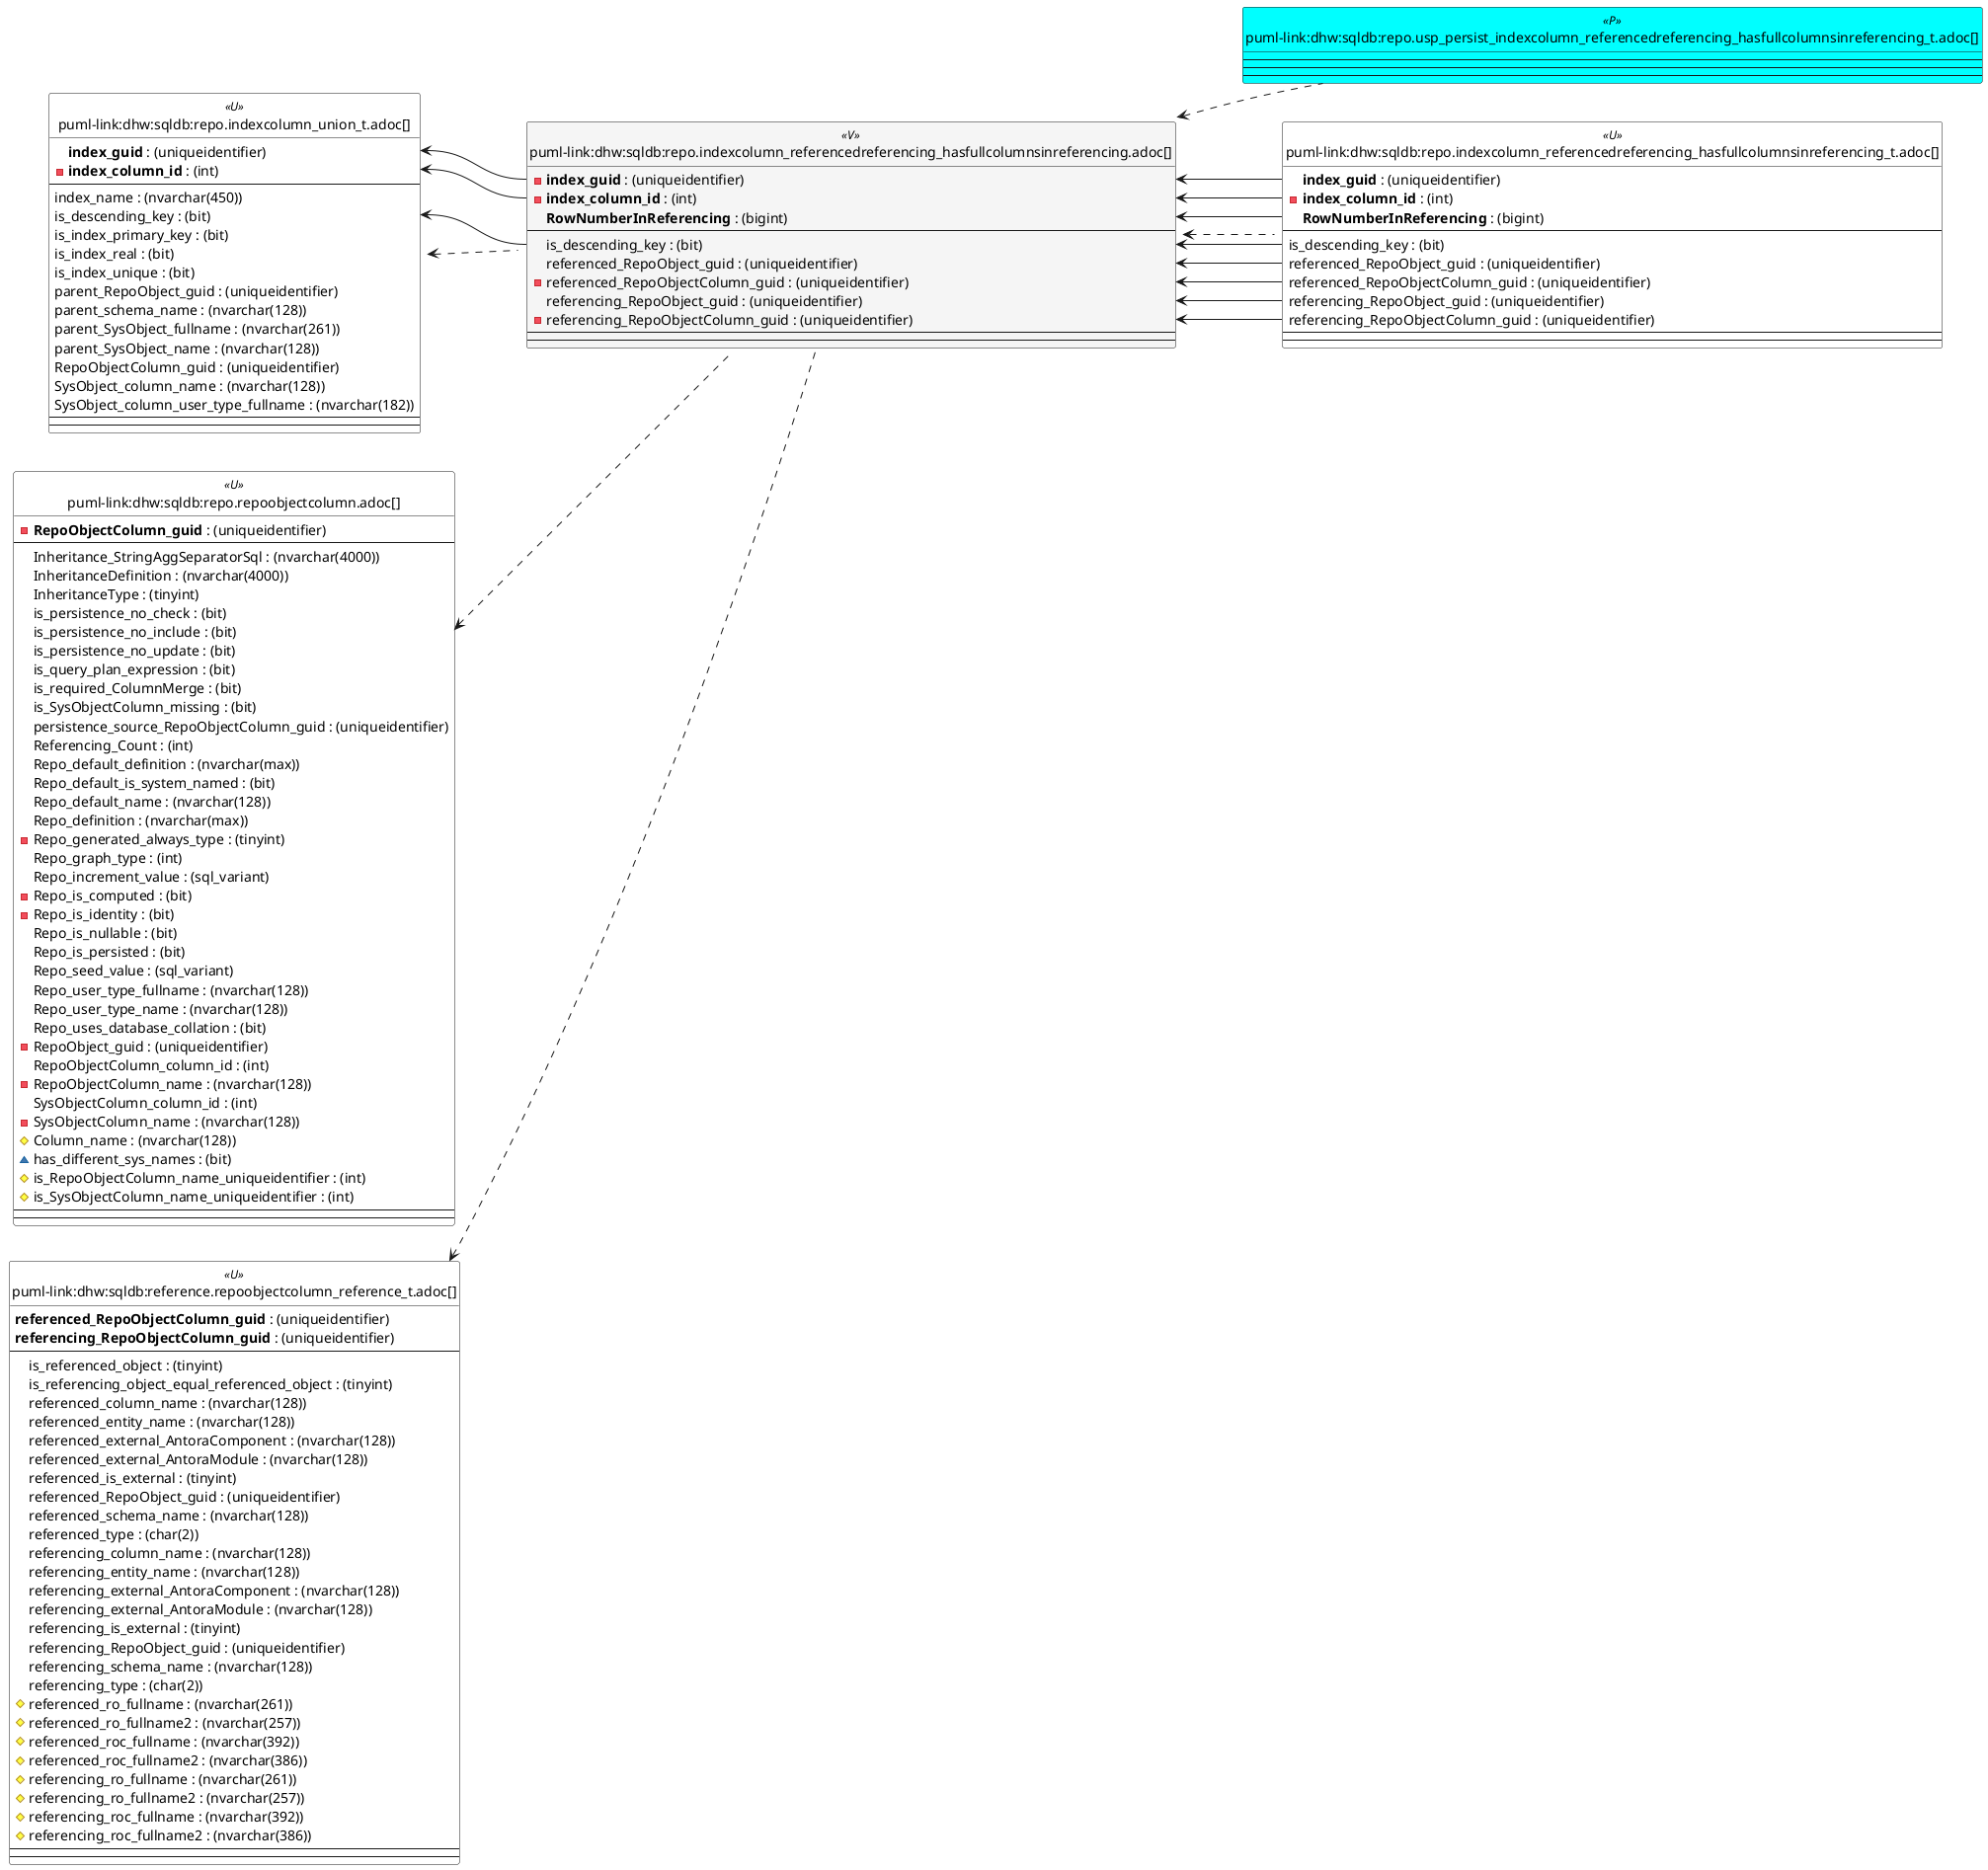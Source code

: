 @startuml
left to right direction
'top to bottom direction
hide circle
'avoide "." issues:
set namespaceSeparator none


skinparam class {
  BackgroundColor White
  BackgroundColor<<FN>> Yellow
  BackgroundColor<<FS>> Yellow
  BackgroundColor<<FT>> LightGray
  BackgroundColor<<IF>> Yellow
  BackgroundColor<<IS>> Yellow
  BackgroundColor<<P>> Aqua
  BackgroundColor<<PC>> Aqua
  BackgroundColor<<SN>> Yellow
  BackgroundColor<<SO>> SlateBlue
  BackgroundColor<<TF>> LightGray
  BackgroundColor<<TR>> Tomato
  BackgroundColor<<U>> White
  BackgroundColor<<V>> WhiteSmoke
  BackgroundColor<<X>> Aqua
  BackgroundColor<<external>> AliceBlue
}


entity "puml-link:dhw:sqldb:reference.repoobjectcolumn_reference_t.adoc[]" as reference.RepoObjectColumn_reference_T << U >> {
  **referenced_RepoObjectColumn_guid** : (uniqueidentifier)
  **referencing_RepoObjectColumn_guid** : (uniqueidentifier)
  --
  is_referenced_object : (tinyint)
  is_referencing_object_equal_referenced_object : (tinyint)
  referenced_column_name : (nvarchar(128))
  referenced_entity_name : (nvarchar(128))
  referenced_external_AntoraComponent : (nvarchar(128))
  referenced_external_AntoraModule : (nvarchar(128))
  referenced_is_external : (tinyint)
  referenced_RepoObject_guid : (uniqueidentifier)
  referenced_schema_name : (nvarchar(128))
  referenced_type : (char(2))
  referencing_column_name : (nvarchar(128))
  referencing_entity_name : (nvarchar(128))
  referencing_external_AntoraComponent : (nvarchar(128))
  referencing_external_AntoraModule : (nvarchar(128))
  referencing_is_external : (tinyint)
  referencing_RepoObject_guid : (uniqueidentifier)
  referencing_schema_name : (nvarchar(128))
  referencing_type : (char(2))
  # referenced_ro_fullname : (nvarchar(261))
  # referenced_ro_fullname2 : (nvarchar(257))
  # referenced_roc_fullname : (nvarchar(392))
  # referenced_roc_fullname2 : (nvarchar(386))
  # referencing_ro_fullname : (nvarchar(261))
  # referencing_ro_fullname2 : (nvarchar(257))
  # referencing_roc_fullname : (nvarchar(392))
  # referencing_roc_fullname2 : (nvarchar(386))
  --
  --
}

entity "puml-link:dhw:sqldb:repo.indexcolumn_referencedreferencing_hasfullcolumnsinreferencing.adoc[]" as repo.IndexColumn_ReferencedReferencing_HasFullColumnsInReferencing << V >> {
  - **index_guid** : (uniqueidentifier)
  - **index_column_id** : (int)
  **RowNumberInReferencing** : (bigint)
  --
  is_descending_key : (bit)
  referenced_RepoObject_guid : (uniqueidentifier)
  - referenced_RepoObjectColumn_guid : (uniqueidentifier)
  referencing_RepoObject_guid : (uniqueidentifier)
  - referencing_RepoObjectColumn_guid : (uniqueidentifier)
  --
  --
}

entity "puml-link:dhw:sqldb:repo.indexcolumn_referencedreferencing_hasfullcolumnsinreferencing_t.adoc[]" as repo.IndexColumn_ReferencedReferencing_HasFullColumnsInReferencing_T << U >> {
  **index_guid** : (uniqueidentifier)
  - **index_column_id** : (int)
  **RowNumberInReferencing** : (bigint)
  --
  is_descending_key : (bit)
  referenced_RepoObject_guid : (uniqueidentifier)
  referenced_RepoObjectColumn_guid : (uniqueidentifier)
  referencing_RepoObject_guid : (uniqueidentifier)
  referencing_RepoObjectColumn_guid : (uniqueidentifier)
  --
  --
}

entity "puml-link:dhw:sqldb:repo.indexcolumn_union_t.adoc[]" as repo.IndexColumn_union_T << U >> {
  **index_guid** : (uniqueidentifier)
  - **index_column_id** : (int)
  --
  index_name : (nvarchar(450))
  is_descending_key : (bit)
  is_index_primary_key : (bit)
  is_index_real : (bit)
  is_index_unique : (bit)
  parent_RepoObject_guid : (uniqueidentifier)
  parent_schema_name : (nvarchar(128))
  parent_SysObject_fullname : (nvarchar(261))
  parent_SysObject_name : (nvarchar(128))
  RepoObjectColumn_guid : (uniqueidentifier)
  SysObject_column_name : (nvarchar(128))
  SysObject_column_user_type_fullname : (nvarchar(182))
  --
  --
}

entity "puml-link:dhw:sqldb:repo.repoobjectcolumn.adoc[]" as repo.RepoObjectColumn << U >> {
  - **RepoObjectColumn_guid** : (uniqueidentifier)
  --
  Inheritance_StringAggSeparatorSql : (nvarchar(4000))
  InheritanceDefinition : (nvarchar(4000))
  InheritanceType : (tinyint)
  is_persistence_no_check : (bit)
  is_persistence_no_include : (bit)
  is_persistence_no_update : (bit)
  is_query_plan_expression : (bit)
  is_required_ColumnMerge : (bit)
  is_SysObjectColumn_missing : (bit)
  persistence_source_RepoObjectColumn_guid : (uniqueidentifier)
  Referencing_Count : (int)
  Repo_default_definition : (nvarchar(max))
  Repo_default_is_system_named : (bit)
  Repo_default_name : (nvarchar(128))
  Repo_definition : (nvarchar(max))
  - Repo_generated_always_type : (tinyint)
  Repo_graph_type : (int)
  Repo_increment_value : (sql_variant)
  - Repo_is_computed : (bit)
  - Repo_is_identity : (bit)
  Repo_is_nullable : (bit)
  Repo_is_persisted : (bit)
  Repo_seed_value : (sql_variant)
  Repo_user_type_fullname : (nvarchar(128))
  Repo_user_type_name : (nvarchar(128))
  Repo_uses_database_collation : (bit)
  - RepoObject_guid : (uniqueidentifier)
  RepoObjectColumn_column_id : (int)
  - RepoObjectColumn_name : (nvarchar(128))
  SysObjectColumn_column_id : (int)
  - SysObjectColumn_name : (nvarchar(128))
  # Column_name : (nvarchar(128))
  ~ has_different_sys_names : (bit)
  # is_RepoObjectColumn_name_uniqueidentifier : (int)
  # is_SysObjectColumn_name_uniqueidentifier : (int)
  --
  --
}

entity "puml-link:dhw:sqldb:repo.usp_persist_indexcolumn_referencedreferencing_hasfullcolumnsinreferencing_t.adoc[]" as repo.usp_PERSIST_IndexColumn_ReferencedReferencing_HasFullColumnsInReferencing_T << P >> {
  --
  --
  --
}

reference.RepoObjectColumn_reference_T <.. repo.IndexColumn_ReferencedReferencing_HasFullColumnsInReferencing
repo.IndexColumn_ReferencedReferencing_HasFullColumnsInReferencing <.. repo.IndexColumn_ReferencedReferencing_HasFullColumnsInReferencing_T
repo.IndexColumn_ReferencedReferencing_HasFullColumnsInReferencing <.. repo.usp_PERSIST_IndexColumn_ReferencedReferencing_HasFullColumnsInReferencing_T
repo.IndexColumn_union_T <.. repo.IndexColumn_ReferencedReferencing_HasFullColumnsInReferencing
repo.RepoObjectColumn <.. repo.IndexColumn_ReferencedReferencing_HasFullColumnsInReferencing
"repo.IndexColumn_ReferencedReferencing_HasFullColumnsInReferencing::index_column_id" <-- "repo.IndexColumn_ReferencedReferencing_HasFullColumnsInReferencing_T::index_column_id"
"repo.IndexColumn_ReferencedReferencing_HasFullColumnsInReferencing::index_guid" <-- "repo.IndexColumn_ReferencedReferencing_HasFullColumnsInReferencing_T::index_guid"
"repo.IndexColumn_ReferencedReferencing_HasFullColumnsInReferencing::is_descending_key" <-- "repo.IndexColumn_ReferencedReferencing_HasFullColumnsInReferencing_T::is_descending_key"
"repo.IndexColumn_ReferencedReferencing_HasFullColumnsInReferencing::referenced_RepoObject_guid" <-- "repo.IndexColumn_ReferencedReferencing_HasFullColumnsInReferencing_T::referenced_RepoObject_guid"
"repo.IndexColumn_ReferencedReferencing_HasFullColumnsInReferencing::referenced_RepoObjectColumn_guid" <-- "repo.IndexColumn_ReferencedReferencing_HasFullColumnsInReferencing_T::referenced_RepoObjectColumn_guid"
"repo.IndexColumn_ReferencedReferencing_HasFullColumnsInReferencing::referencing_RepoObject_guid" <-- "repo.IndexColumn_ReferencedReferencing_HasFullColumnsInReferencing_T::referencing_RepoObject_guid"
"repo.IndexColumn_ReferencedReferencing_HasFullColumnsInReferencing::referencing_RepoObjectColumn_guid" <-- "repo.IndexColumn_ReferencedReferencing_HasFullColumnsInReferencing_T::referencing_RepoObjectColumn_guid"
"repo.IndexColumn_ReferencedReferencing_HasFullColumnsInReferencing::RowNumberInReferencing" <-- "repo.IndexColumn_ReferencedReferencing_HasFullColumnsInReferencing_T::RowNumberInReferencing"
"repo.IndexColumn_union_T::index_column_id" <-- "repo.IndexColumn_ReferencedReferencing_HasFullColumnsInReferencing::index_column_id"
"repo.IndexColumn_union_T::index_guid" <-- "repo.IndexColumn_ReferencedReferencing_HasFullColumnsInReferencing::index_guid"
"repo.IndexColumn_union_T::is_descending_key" <-- "repo.IndexColumn_ReferencedReferencing_HasFullColumnsInReferencing::is_descending_key"
@enduml

